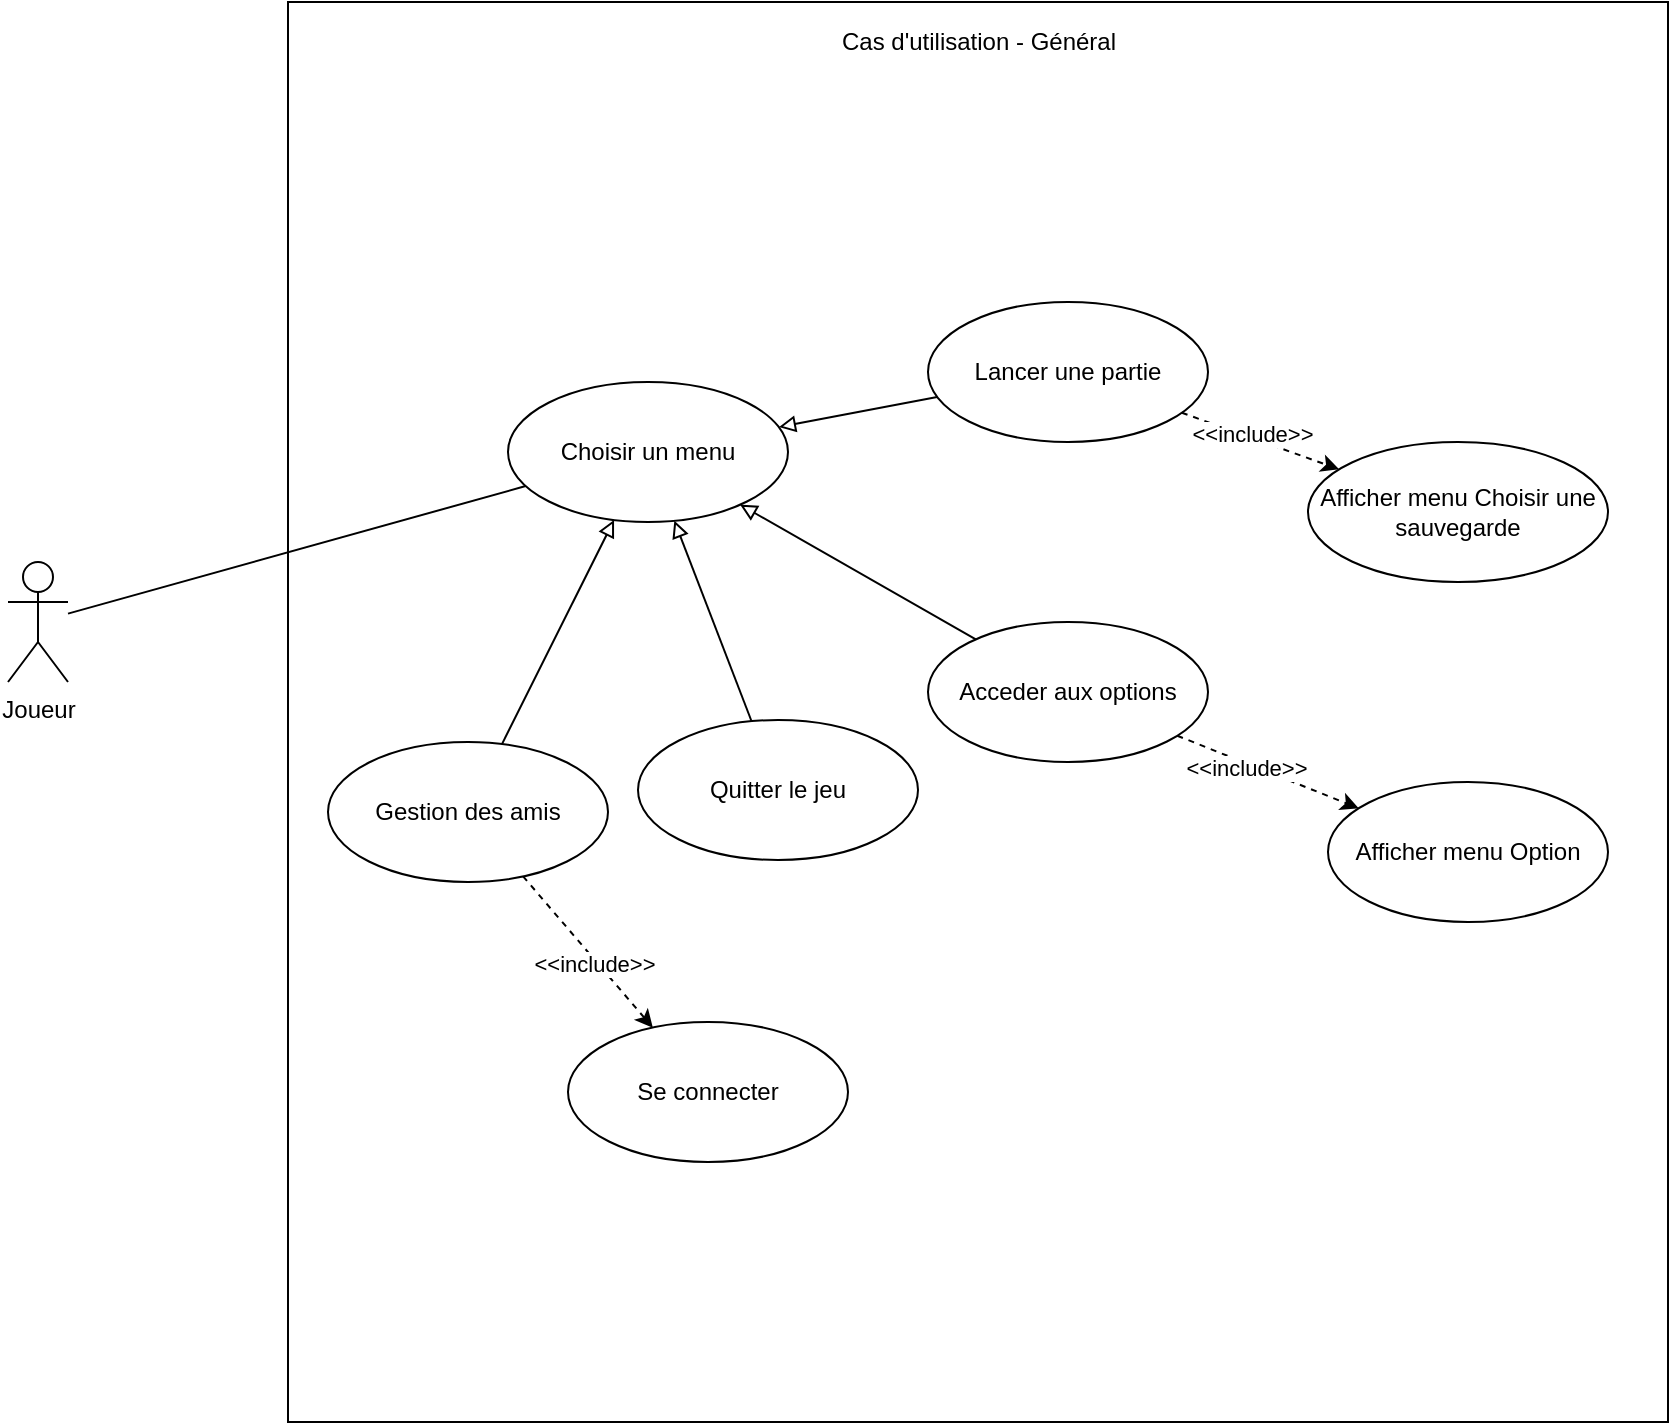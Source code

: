 <mxfile version="13.7.9" type="device"><diagram id="e9d17auqEK72nvCpza8T" name="Page-1"><mxGraphModel dx="1086" dy="806" grid="1" gridSize="10" guides="1" tooltips="1" connect="1" arrows="1" fold="1" page="1" pageScale="1" pageWidth="1169" pageHeight="827" math="0" shadow="0"><root><mxCell id="0"/><mxCell id="1" parent="0"/><mxCell id="4SonnPk5yRRn0g_7Sao2-34" value="" style="html=1;" parent="1" vertex="1"><mxGeometry x="160" y="20" width="690" height="710" as="geometry"/></mxCell><mxCell id="sFVrEdId5z2_dv68VKi_-9" style="edgeStyle=none;rounded=0;orthogonalLoop=1;jettySize=auto;html=1;endArrow=none;endFill=0;" parent="1" source="4SonnPk5yRRn0g_7Sao2-1" target="sFVrEdId5z2_dv68VKi_-8" edge="1"><mxGeometry relative="1" as="geometry"/></mxCell><mxCell id="4SonnPk5yRRn0g_7Sao2-1" value="Joueur" style="shape=umlActor;verticalLabelPosition=bottom;verticalAlign=top;html=1;outlineConnect=0;" parent="1" vertex="1"><mxGeometry x="20" y="300" width="30" height="60" as="geometry"/></mxCell><mxCell id="4SonnPk5yRRn0g_7Sao2-37" style="edgeStyle=none;rounded=0;orthogonalLoop=1;jettySize=auto;html=1;dashed=1;endArrow=classic;endFill=1;" parent="1" source="4SonnPk5yRRn0g_7Sao2-18" target="4SonnPk5yRRn0g_7Sao2-26" edge="1"><mxGeometry relative="1" as="geometry"/></mxCell><mxCell id="4SonnPk5yRRn0g_7Sao2-41" value="&amp;lt;&amp;lt;include&amp;gt;&amp;gt;" style="edgeLabel;html=1;align=center;verticalAlign=middle;resizable=0;points=[];" parent="4SonnPk5yRRn0g_7Sao2-37" vertex="1" connectable="0"><mxGeometry x="-0.225" y="-2" relative="1" as="geometry"><mxPoint as="offset"/></mxGeometry></mxCell><mxCell id="4SonnPk5yRRn0g_7Sao2-18" value="Acceder aux options" style="ellipse;whiteSpace=wrap;html=1;" parent="1" vertex="1"><mxGeometry x="480" y="330" width="140" height="70" as="geometry"/></mxCell><mxCell id="4SonnPk5yRRn0g_7Sao2-22" value="Lancer une partie" style="ellipse;whiteSpace=wrap;html=1;" parent="1" vertex="1"><mxGeometry x="480" y="170" width="140" height="70" as="geometry"/></mxCell><mxCell id="4SonnPk5yRRn0g_7Sao2-36" style="edgeStyle=none;rounded=0;orthogonalLoop=1;jettySize=auto;html=1;endArrow=classic;endFill=1;dashed=1;" parent="1" source="4SonnPk5yRRn0g_7Sao2-22" target="4SonnPk5yRRn0g_7Sao2-25" edge="1"><mxGeometry relative="1" as="geometry"><mxPoint x="627.14" y="250.874" as="sourcePoint"/></mxGeometry></mxCell><mxCell id="4SonnPk5yRRn0g_7Sao2-38" value="Text" style="edgeLabel;html=1;align=center;verticalAlign=middle;resizable=0;points=[];" parent="4SonnPk5yRRn0g_7Sao2-36" vertex="1" connectable="0"><mxGeometry x="-0.166" relative="1" as="geometry"><mxPoint y="1" as="offset"/></mxGeometry></mxCell><mxCell id="4SonnPk5yRRn0g_7Sao2-40" value="&amp;lt;&amp;lt;include&amp;gt;&amp;gt;" style="edgeLabel;html=1;align=center;verticalAlign=middle;resizable=0;points=[];" parent="4SonnPk5yRRn0g_7Sao2-36" vertex="1" connectable="0"><mxGeometry x="-0.132" y="2" relative="1" as="geometry"><mxPoint as="offset"/></mxGeometry></mxCell><mxCell id="4SonnPk5yRRn0g_7Sao2-24" value="Quitter le jeu" style="ellipse;whiteSpace=wrap;html=1;" parent="1" vertex="1"><mxGeometry x="335" y="379" width="140" height="70" as="geometry"/></mxCell><mxCell id="4SonnPk5yRRn0g_7Sao2-25" value="Afficher menu Choisir une sauvegarde" style="ellipse;whiteSpace=wrap;html=1;" parent="1" vertex="1"><mxGeometry x="670" y="240" width="150" height="70" as="geometry"/></mxCell><mxCell id="4SonnPk5yRRn0g_7Sao2-26" value="Afficher menu Option" style="ellipse;whiteSpace=wrap;html=1;" parent="1" vertex="1"><mxGeometry x="680" y="410" width="140" height="70" as="geometry"/></mxCell><mxCell id="sFVrEdId5z2_dv68VKi_-1" value="Cas d'utilisation - Général" style="text;html=1;align=center;verticalAlign=middle;resizable=0;points=[];autosize=1;strokeColor=none;" parent="1" vertex="1"><mxGeometry x="430" y="30" width="150" height="20" as="geometry"/></mxCell><mxCell id="sFVrEdId5z2_dv68VKi_-2" value="Se connecter" style="ellipse;whiteSpace=wrap;html=1;" parent="1" vertex="1"><mxGeometry x="300" y="530" width="140" height="70" as="geometry"/></mxCell><mxCell id="sFVrEdId5z2_dv68VKi_-19" style="edgeStyle=none;rounded=0;orthogonalLoop=1;jettySize=auto;html=1;startArrow=none;startFill=0;endArrow=classic;endFill=1;dashed=1;" parent="1" source="sFVrEdId5z2_dv68VKi_-4" target="sFVrEdId5z2_dv68VKi_-2" edge="1"><mxGeometry relative="1" as="geometry"/></mxCell><mxCell id="sFVrEdId5z2_dv68VKi_-23" value="&amp;lt;&amp;lt;include&amp;gt;&amp;gt;" style="edgeLabel;html=1;align=center;verticalAlign=middle;resizable=0;points=[];" parent="sFVrEdId5z2_dv68VKi_-19" vertex="1" connectable="0"><mxGeometry x="0.121" y="-1" relative="1" as="geometry"><mxPoint as="offset"/></mxGeometry></mxCell><mxCell id="sFVrEdId5z2_dv68VKi_-4" value="Gestion des amis" style="ellipse;whiteSpace=wrap;html=1;" parent="1" vertex="1"><mxGeometry x="180" y="390" width="140" height="70" as="geometry"/></mxCell><mxCell id="sFVrEdId5z2_dv68VKi_-12" style="edgeStyle=none;rounded=0;orthogonalLoop=1;jettySize=auto;html=1;startArrow=block;startFill=0;endArrow=none;endFill=0;" parent="1" source="sFVrEdId5z2_dv68VKi_-8" target="4SonnPk5yRRn0g_7Sao2-22" edge="1"><mxGeometry relative="1" as="geometry"><mxPoint x="510.952" y="230.754" as="targetPoint"/></mxGeometry></mxCell><mxCell id="sFVrEdId5z2_dv68VKi_-13" style="edgeStyle=none;rounded=0;orthogonalLoop=1;jettySize=auto;html=1;startArrow=block;startFill=0;endArrow=none;endFill=0;" parent="1" source="sFVrEdId5z2_dv68VKi_-8" target="4SonnPk5yRRn0g_7Sao2-18" edge="1"><mxGeometry relative="1" as="geometry"/></mxCell><mxCell id="sFVrEdId5z2_dv68VKi_-15" style="edgeStyle=none;rounded=0;orthogonalLoop=1;jettySize=auto;html=1;startArrow=block;startFill=0;endArrow=none;endFill=0;" parent="1" source="sFVrEdId5z2_dv68VKi_-8" target="4SonnPk5yRRn0g_7Sao2-24" edge="1"><mxGeometry relative="1" as="geometry"/></mxCell><mxCell id="aQTO3oVE8-C-zyK12-9M-1" style="rounded=0;orthogonalLoop=1;jettySize=auto;html=1;endArrow=none;endFill=0;startArrow=block;startFill=0;" parent="1" source="sFVrEdId5z2_dv68VKi_-8" target="sFVrEdId5z2_dv68VKi_-4" edge="1"><mxGeometry relative="1" as="geometry"/></mxCell><mxCell id="sFVrEdId5z2_dv68VKi_-8" value="Choisir un menu" style="ellipse;whiteSpace=wrap;html=1;" parent="1" vertex="1"><mxGeometry x="270" y="210" width="140" height="70" as="geometry"/></mxCell></root></mxGraphModel></diagram></mxfile>